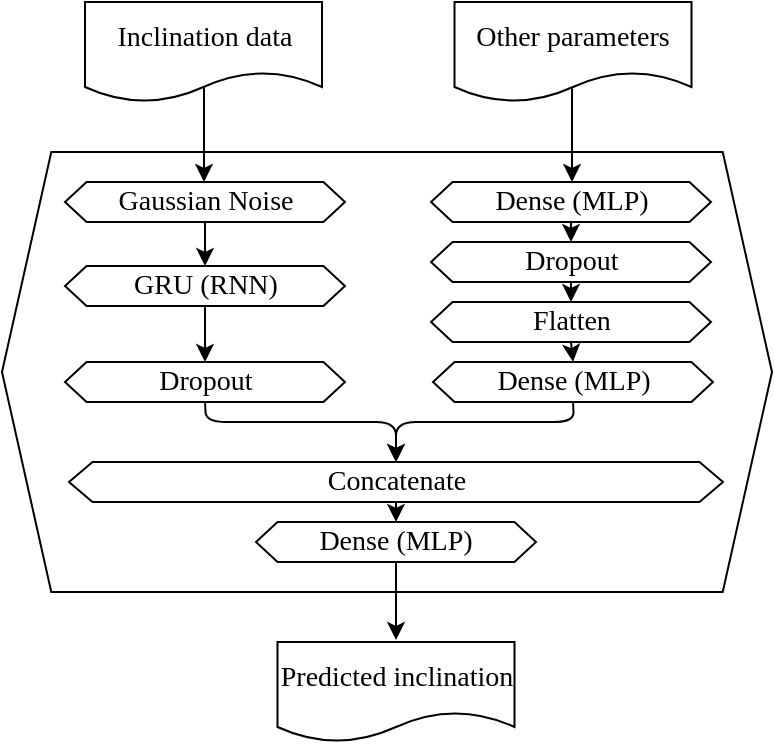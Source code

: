 <mxfile version="13.2.6" type="github">
  <diagram id="pj4tDrI3hrpjvNpBV4wF" name="Page-1">
    <mxGraphModel dx="1422" dy="889" grid="1" gridSize="10" guides="1" tooltips="1" connect="1" arrows="1" fold="1" page="1" pageScale="1" pageWidth="413" pageHeight="583" math="0" shadow="0">
      <root>
        <mxCell id="0" />
        <mxCell id="1" parent="0" />
        <mxCell id="9GoC1Oq6V2k5WYce7eua-119" value="" style="shape=hexagon;perimeter=hexagonPerimeter2;whiteSpace=wrap;html=1;strokeColor=#000000;fillColor=none;size=0.064;fontSize=14;fontFamily=Georgia;" parent="1" vertex="1">
          <mxGeometry x="10" y="495" width="385" height="220" as="geometry" />
        </mxCell>
        <mxCell id="9GoC1Oq6V2k5WYce7eua-145" style="edgeStyle=none;rounded=1;orthogonalLoop=1;jettySize=auto;html=1;exitX=0.5;exitY=1;exitDx=0;exitDy=0;entryX=0.5;entryY=0;entryDx=0;entryDy=0;startArrow=none;startFill=0;strokeColor=#000000;fontSize=14;fontFamily=Georgia;" parent="1" source="9GoC1Oq6V2k5WYce7eua-128" target="9GoC1Oq6V2k5WYce7eua-130" edge="1">
          <mxGeometry relative="1" as="geometry" />
        </mxCell>
        <mxCell id="9GoC1Oq6V2k5WYce7eua-128" value="&lt;font style=&quot;font-size: 14px&quot;&gt;GRU (RNN)&lt;/font&gt;" style="shape=hexagon;perimeter=hexagonPerimeter2;whiteSpace=wrap;html=1;strokeColor=#000000;fillColor=none;size=0.077;fontSize=14;fontFamily=Georgia;" parent="1" vertex="1">
          <mxGeometry x="41.5" y="552" width="140" height="20" as="geometry" />
        </mxCell>
        <mxCell id="9GoC1Oq6V2k5WYce7eua-144" style="edgeStyle=none;rounded=1;orthogonalLoop=1;jettySize=auto;html=1;exitX=0.5;exitY=1;exitDx=0;exitDy=0;entryX=0.5;entryY=0;entryDx=0;entryDy=0;startArrow=none;startFill=0;strokeColor=#000000;fontSize=14;fontFamily=Georgia;" parent="1" source="9GoC1Oq6V2k5WYce7eua-129" target="9GoC1Oq6V2k5WYce7eua-128" edge="1">
          <mxGeometry relative="1" as="geometry" />
        </mxCell>
        <mxCell id="9GoC1Oq6V2k5WYce7eua-129" value="&lt;font style=&quot;font-size: 14px&quot;&gt;Gaussian Noise&lt;/font&gt;" style="shape=hexagon;perimeter=hexagonPerimeter2;whiteSpace=wrap;html=1;strokeColor=#000000;fillColor=none;size=0.077;fontSize=14;fontFamily=Georgia;" parent="1" vertex="1">
          <mxGeometry x="41.5" y="510" width="140" height="20" as="geometry" />
        </mxCell>
        <mxCell id="9GoC1Oq6V2k5WYce7eua-148" style="edgeStyle=none;rounded=1;orthogonalLoop=1;jettySize=auto;html=1;exitX=0.5;exitY=1;exitDx=0;exitDy=0;entryX=0.5;entryY=0;entryDx=0;entryDy=0;startArrow=none;startFill=0;strokeColor=#000000;fontSize=14;fontFamily=Georgia;" parent="1" source="9GoC1Oq6V2k5WYce7eua-130" target="9GoC1Oq6V2k5WYce7eua-137" edge="1">
          <mxGeometry relative="1" as="geometry">
            <Array as="points">
              <mxPoint x="112" y="630" />
              <mxPoint x="207" y="630" />
            </Array>
          </mxGeometry>
        </mxCell>
        <mxCell id="9GoC1Oq6V2k5WYce7eua-130" value="&lt;font style=&quot;font-size: 14px&quot;&gt;Dropout&lt;/font&gt;" style="shape=hexagon;perimeter=hexagonPerimeter2;whiteSpace=wrap;html=1;strokeColor=#000000;fillColor=none;size=0.077;fontSize=14;fontFamily=Georgia;" parent="1" vertex="1">
          <mxGeometry x="41.5" y="600" width="140" height="20" as="geometry" />
        </mxCell>
        <mxCell id="9GoC1Oq6V2k5WYce7eua-146" style="edgeStyle=none;rounded=1;orthogonalLoop=1;jettySize=auto;html=1;exitX=0.5;exitY=1;exitDx=0;exitDy=0;entryX=0.5;entryY=0;entryDx=0;entryDy=0;startArrow=none;startFill=0;strokeColor=#000000;fontSize=14;fontFamily=Georgia;" parent="1" source="9GoC1Oq6V2k5WYce7eua-133" target="9GoC1Oq6V2k5WYce7eua-135" edge="1">
          <mxGeometry relative="1" as="geometry" />
        </mxCell>
        <mxCell id="9GoC1Oq6V2k5WYce7eua-133" value="&lt;font style=&quot;font-size: 14px&quot;&gt;Dropout&lt;/font&gt;" style="shape=hexagon;perimeter=hexagonPerimeter2;whiteSpace=wrap;html=1;strokeColor=#000000;fillColor=none;size=0.077;fontSize=14;fontFamily=Georgia;" parent="1" vertex="1">
          <mxGeometry x="224.5" y="540" width="140" height="20" as="geometry" />
        </mxCell>
        <mxCell id="9GoC1Oq6V2k5WYce7eua-143" style="edgeStyle=none;rounded=1;orthogonalLoop=1;jettySize=auto;html=1;exitX=0.5;exitY=1;exitDx=0;exitDy=0;entryX=0.5;entryY=0;entryDx=0;entryDy=0;startArrow=none;startFill=0;strokeColor=#000000;fontSize=14;fontFamily=Georgia;" parent="1" source="9GoC1Oq6V2k5WYce7eua-134" target="9GoC1Oq6V2k5WYce7eua-133" edge="1">
          <mxGeometry relative="1" as="geometry" />
        </mxCell>
        <mxCell id="9GoC1Oq6V2k5WYce7eua-134" value="&lt;font style=&quot;font-size: 14px&quot;&gt;Dense (MLP)&lt;br style=&quot;font-size: 14px;&quot;&gt;&lt;/font&gt;" style="shape=hexagon;perimeter=hexagonPerimeter2;whiteSpace=wrap;html=1;strokeColor=#000000;fillColor=none;size=0.077;fontSize=14;fontFamily=Georgia;" parent="1" vertex="1">
          <mxGeometry x="224.5" y="510" width="140" height="20" as="geometry" />
        </mxCell>
        <mxCell id="9GoC1Oq6V2k5WYce7eua-147" style="edgeStyle=none;rounded=1;orthogonalLoop=1;jettySize=auto;html=1;exitX=0.5;exitY=1;exitDx=0;exitDy=0;entryX=0.5;entryY=0;entryDx=0;entryDy=0;startArrow=none;startFill=0;strokeColor=#000000;fontSize=14;fontFamily=Georgia;" parent="1" source="9GoC1Oq6V2k5WYce7eua-135" target="9GoC1Oq6V2k5WYce7eua-136" edge="1">
          <mxGeometry relative="1" as="geometry" />
        </mxCell>
        <mxCell id="9GoC1Oq6V2k5WYce7eua-135" value="&lt;font style=&quot;font-size: 14px&quot;&gt;Flatten&lt;/font&gt;" style="shape=hexagon;perimeter=hexagonPerimeter2;whiteSpace=wrap;html=1;strokeColor=#000000;fillColor=none;size=0.077;fontSize=14;fontFamily=Georgia;" parent="1" vertex="1">
          <mxGeometry x="224.5" y="570" width="140" height="20" as="geometry" />
        </mxCell>
        <mxCell id="9GoC1Oq6V2k5WYce7eua-150" style="edgeStyle=none;rounded=1;orthogonalLoop=1;jettySize=auto;html=1;exitX=0.5;exitY=1;exitDx=0;exitDy=0;entryX=0.5;entryY=0;entryDx=0;entryDy=0;startArrow=none;startFill=0;strokeColor=#000000;fontSize=14;fontFamily=Georgia;" parent="1" source="9GoC1Oq6V2k5WYce7eua-136" target="9GoC1Oq6V2k5WYce7eua-137" edge="1">
          <mxGeometry relative="1" as="geometry">
            <Array as="points">
              <mxPoint x="296" y="630" />
              <mxPoint x="207" y="630" />
            </Array>
          </mxGeometry>
        </mxCell>
        <mxCell id="9GoC1Oq6V2k5WYce7eua-136" value="&lt;font style=&quot;font-size: 14px&quot;&gt;Dense (MLP)&lt;br style=&quot;font-size: 14px;&quot;&gt;&lt;/font&gt;" style="shape=hexagon;perimeter=hexagonPerimeter2;whiteSpace=wrap;html=1;strokeColor=#000000;fillColor=none;size=0.077;fontSize=14;fontFamily=Georgia;" parent="1" vertex="1">
          <mxGeometry x="225.5" y="600" width="140" height="20" as="geometry" />
        </mxCell>
        <mxCell id="9GoC1Oq6V2k5WYce7eua-151" style="edgeStyle=none;rounded=1;orthogonalLoop=1;jettySize=auto;html=1;entryX=0.5;entryY=0;entryDx=0;entryDy=0;startArrow=none;startFill=0;strokeColor=#000000;fontSize=14;fontFamily=Georgia;" parent="1" source="9GoC1Oq6V2k5WYce7eua-137" target="9GoC1Oq6V2k5WYce7eua-138" edge="1">
          <mxGeometry relative="1" as="geometry" />
        </mxCell>
        <mxCell id="9GoC1Oq6V2k5WYce7eua-137" value="&lt;font style=&quot;font-size: 14px&quot;&gt;Concatenate&lt;/font&gt;" style="shape=hexagon;perimeter=hexagonPerimeter2;whiteSpace=wrap;html=1;strokeColor=#000000;fillColor=none;size=0.036;fontSize=14;fontFamily=Georgia;" parent="1" vertex="1">
          <mxGeometry x="43.5" y="650" width="327" height="20" as="geometry" />
        </mxCell>
        <mxCell id="9GoC1Oq6V2k5WYce7eua-152" style="edgeStyle=none;rounded=1;orthogonalLoop=1;jettySize=auto;html=1;exitX=0.5;exitY=1;exitDx=0;exitDy=0;startArrow=none;startFill=0;fontSize=14;fontFamily=Georgia;" parent="1" source="9GoC1Oq6V2k5WYce7eua-138" edge="1">
          <mxGeometry relative="1" as="geometry">
            <mxPoint x="207" y="739" as="targetPoint" />
          </mxGeometry>
        </mxCell>
        <mxCell id="9GoC1Oq6V2k5WYce7eua-138" value="&lt;font style=&quot;font-size: 14px&quot;&gt;Dense&lt;/font&gt; (MLP)" style="shape=hexagon;perimeter=hexagonPerimeter2;whiteSpace=wrap;html=1;strokeColor=#000000;fillColor=none;size=0.077;fontSize=14;fontFamily=Georgia;" parent="1" vertex="1">
          <mxGeometry x="137" y="680" width="140" height="20" as="geometry" />
        </mxCell>
        <mxCell id="GvYPpvzBMZV7qLt0lst3-1" value="" style="endArrow=classic;html=1;fontSize=14;fontFamily=Georgia;" parent="1" edge="1">
          <mxGeometry width="50" height="50" relative="1" as="geometry">
            <mxPoint x="111" y="450" as="sourcePoint" />
            <mxPoint x="111" y="510" as="targetPoint" />
          </mxGeometry>
        </mxCell>
        <mxCell id="GvYPpvzBMZV7qLt0lst3-2" value="" style="endArrow=classic;html=1;fontSize=14;fontFamily=Georgia;" parent="1" edge="1">
          <mxGeometry width="50" height="50" relative="1" as="geometry">
            <mxPoint x="295" y="450" as="sourcePoint" />
            <mxPoint x="295" y="510" as="targetPoint" />
          </mxGeometry>
        </mxCell>
        <mxCell id="GvYPpvzBMZV7qLt0lst3-3" value="Inclination data" style="shape=document;whiteSpace=wrap;html=1;boundedLbl=1;fontSize=14;fontFamily=Georgia;" parent="1" vertex="1">
          <mxGeometry x="51.5" y="420" width="118.5" height="50" as="geometry" />
        </mxCell>
        <mxCell id="GvYPpvzBMZV7qLt0lst3-4" value="Other parameters" style="shape=document;whiteSpace=wrap;html=1;boundedLbl=1;fontSize=14;fontFamily=Georgia;" parent="1" vertex="1">
          <mxGeometry x="236.25" y="420" width="118.5" height="50" as="geometry" />
        </mxCell>
        <mxCell id="GvYPpvzBMZV7qLt0lst3-7" value="Predicted inclination" style="shape=document;whiteSpace=wrap;html=1;boundedLbl=1;fontSize=14;fontFamily=Georgia;" parent="1" vertex="1">
          <mxGeometry x="147.75" y="740" width="118.5" height="50" as="geometry" />
        </mxCell>
      </root>
    </mxGraphModel>
  </diagram>
</mxfile>
